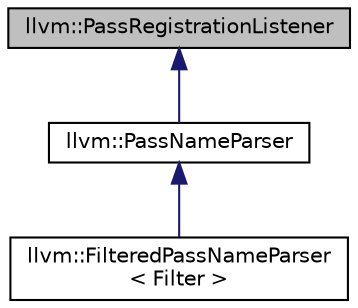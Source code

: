 digraph "llvm::PassRegistrationListener"
{
 // LATEX_PDF_SIZE
  bgcolor="transparent";
  edge [fontname="Helvetica",fontsize="10",labelfontname="Helvetica",labelfontsize="10"];
  node [fontname="Helvetica",fontsize="10",shape="box"];
  Node1 [label="llvm::PassRegistrationListener",height=0.2,width=0.4,color="black", fillcolor="grey75", style="filled", fontcolor="black",tooltip="PassRegistrationListener class - This class is meant to be derived from by clients that are intereste..."];
  Node1 -> Node2 [dir="back",color="midnightblue",fontsize="10",style="solid",fontname="Helvetica"];
  Node2 [label="llvm::PassNameParser",height=0.2,width=0.4,color="black",URL="$classllvm_1_1PassNameParser.html",tooltip=" "];
  Node2 -> Node3 [dir="back",color="midnightblue",fontsize="10",style="solid",fontname="Helvetica"];
  Node3 [label="llvm::FilteredPassNameParser\l\< Filter \>",height=0.2,width=0.4,color="black",URL="$classllvm_1_1FilteredPassNameParser.html",tooltip="===-------------------------------------------------------------------—===// FilteredPassNameParser c..."];
}
